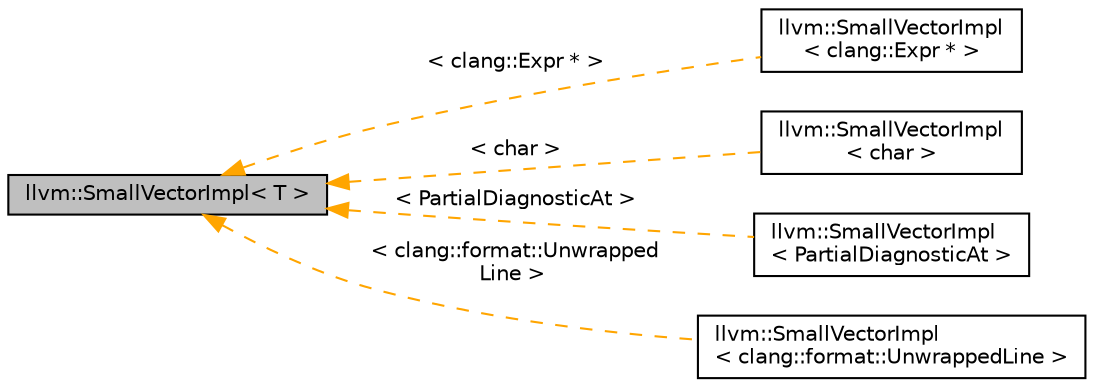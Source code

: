 digraph "llvm::SmallVectorImpl&lt; T &gt;"
{
 // LATEX_PDF_SIZE
  bgcolor="transparent";
  edge [fontname="Helvetica",fontsize="10",labelfontname="Helvetica",labelfontsize="10"];
  node [fontname="Helvetica",fontsize="10",shape=record];
  rankdir="LR";
  Node1 [label="llvm::SmallVectorImpl\< T \>",height=0.2,width=0.4,color="black", fillcolor="grey75", style="filled", fontcolor="black",tooltip=" "];
  Node1 -> Node2 [dir="back",color="orange",fontsize="10",style="dashed",label=" \< clang::Expr * \>" ,fontname="Helvetica"];
  Node2 [label="llvm::SmallVectorImpl\l\< clang::Expr * \>",height=0.2,width=0.4,color="black",URL="$classllvm_1_1SmallVectorImpl.html",tooltip=" "];
  Node1 -> Node3 [dir="back",color="orange",fontsize="10",style="dashed",label=" \< char \>" ,fontname="Helvetica"];
  Node3 [label="llvm::SmallVectorImpl\l\< char \>",height=0.2,width=0.4,color="black",URL="$classllvm_1_1SmallVectorImpl.html",tooltip=" "];
  Node1 -> Node4 [dir="back",color="orange",fontsize="10",style="dashed",label=" \< PartialDiagnosticAt \>" ,fontname="Helvetica"];
  Node4 [label="llvm::SmallVectorImpl\l\< PartialDiagnosticAt \>",height=0.2,width=0.4,color="black",URL="$classllvm_1_1SmallVectorImpl.html",tooltip=" "];
  Node1 -> Node5 [dir="back",color="orange",fontsize="10",style="dashed",label=" \< clang::format::Unwrapped\lLine \>" ,fontname="Helvetica"];
  Node5 [label="llvm::SmallVectorImpl\l\< clang::format::UnwrappedLine \>",height=0.2,width=0.4,color="black",URL="$classllvm_1_1SmallVectorImpl.html",tooltip=" "];
}
